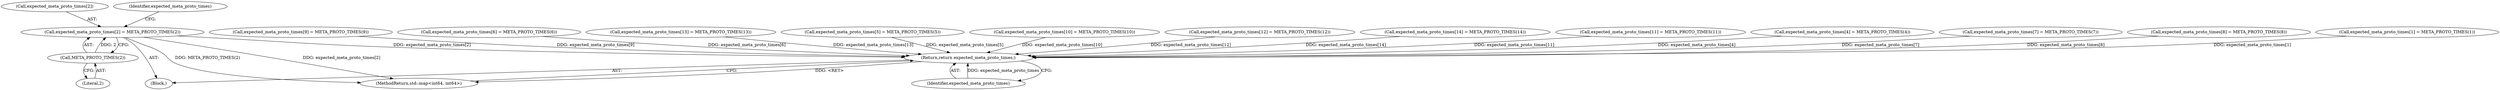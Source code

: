 digraph "1_Chrome_19190765882e272a6a2162c89acdb29110f7e3cf_27@array" {
"1000109" [label="(Call,expected_meta_proto_times[2] = META_PROTO_TIMES(2))"];
"1000113" [label="(Call,META_PROTO_TIMES(2))"];
"1000181" [label="(Return,return expected_meta_proto_times;)"];
"1000133" [label="(Call,expected_meta_proto_times[7] = META_PROTO_TIMES(7))"];
"1000110" [label="(Call,expected_meta_proto_times[2])"];
"1000117" [label="(Identifier,expected_meta_proto_times)"];
"1000109" [label="(Call,expected_meta_proto_times[2] = META_PROTO_TIMES(2))"];
"1000181" [label="(Return,return expected_meta_proto_times;)"];
"1000113" [label="(Call,META_PROTO_TIMES(2))"];
"1000139" [label="(Call,expected_meta_proto_times[8] = META_PROTO_TIMES(8))"];
"1000103" [label="(Call,expected_meta_proto_times[1] = META_PROTO_TIMES(1))"];
"1000145" [label="(Call,expected_meta_proto_times[9] = META_PROTO_TIMES(9))"];
"1000127" [label="(Call,expected_meta_proto_times[6] = META_PROTO_TIMES(6))"];
"1000169" [label="(Call,expected_meta_proto_times[13] = META_PROTO_TIMES(13))"];
"1000121" [label="(Call,expected_meta_proto_times[5] = META_PROTO_TIMES(5))"];
"1000183" [label="(MethodReturn,std::map<int64, int64>)"];
"1000151" [label="(Call,expected_meta_proto_times[10] = META_PROTO_TIMES(10))"];
"1000114" [label="(Literal,2)"];
"1000163" [label="(Call,expected_meta_proto_times[12] = META_PROTO_TIMES(12))"];
"1000175" [label="(Call,expected_meta_proto_times[14] = META_PROTO_TIMES(14))"];
"1000182" [label="(Identifier,expected_meta_proto_times)"];
"1000157" [label="(Call,expected_meta_proto_times[11] = META_PROTO_TIMES(11))"];
"1000115" [label="(Call,expected_meta_proto_times[4] = META_PROTO_TIMES(4))"];
"1000101" [label="(Block,)"];
"1000109" -> "1000101"  [label="AST: "];
"1000109" -> "1000113"  [label="CFG: "];
"1000110" -> "1000109"  [label="AST: "];
"1000113" -> "1000109"  [label="AST: "];
"1000117" -> "1000109"  [label="CFG: "];
"1000109" -> "1000183"  [label="DDG: META_PROTO_TIMES(2)"];
"1000109" -> "1000183"  [label="DDG: expected_meta_proto_times[2]"];
"1000113" -> "1000109"  [label="DDG: 2"];
"1000109" -> "1000181"  [label="DDG: expected_meta_proto_times[2]"];
"1000113" -> "1000114"  [label="CFG: "];
"1000114" -> "1000113"  [label="AST: "];
"1000181" -> "1000101"  [label="AST: "];
"1000181" -> "1000182"  [label="CFG: "];
"1000182" -> "1000181"  [label="AST: "];
"1000183" -> "1000181"  [label="CFG: "];
"1000181" -> "1000183"  [label="DDG: <RET>"];
"1000182" -> "1000181"  [label="DDG: expected_meta_proto_times"];
"1000163" -> "1000181"  [label="DDG: expected_meta_proto_times[12]"];
"1000103" -> "1000181"  [label="DDG: expected_meta_proto_times[1]"];
"1000175" -> "1000181"  [label="DDG: expected_meta_proto_times[14]"];
"1000121" -> "1000181"  [label="DDG: expected_meta_proto_times[5]"];
"1000169" -> "1000181"  [label="DDG: expected_meta_proto_times[13]"];
"1000127" -> "1000181"  [label="DDG: expected_meta_proto_times[6]"];
"1000145" -> "1000181"  [label="DDG: expected_meta_proto_times[9]"];
"1000115" -> "1000181"  [label="DDG: expected_meta_proto_times[4]"];
"1000139" -> "1000181"  [label="DDG: expected_meta_proto_times[8]"];
"1000151" -> "1000181"  [label="DDG: expected_meta_proto_times[10]"];
"1000157" -> "1000181"  [label="DDG: expected_meta_proto_times[11]"];
"1000133" -> "1000181"  [label="DDG: expected_meta_proto_times[7]"];
}
